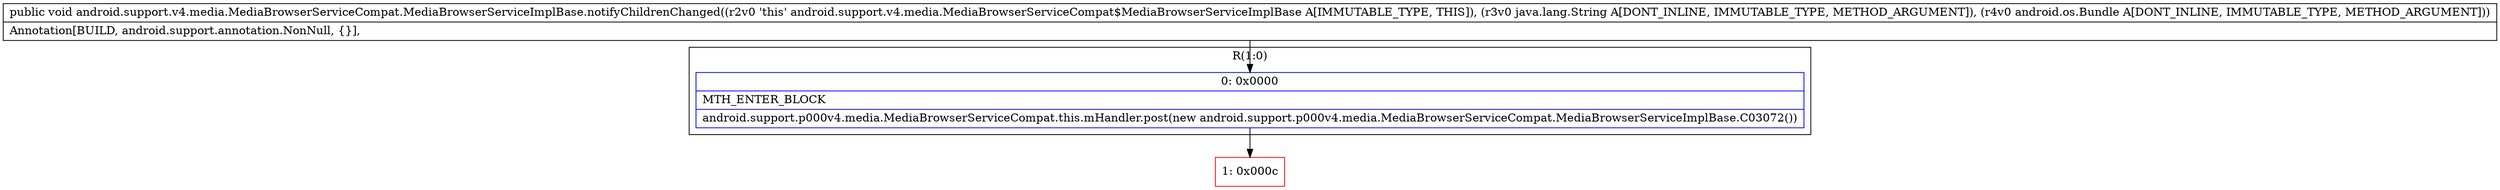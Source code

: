 digraph "CFG forandroid.support.v4.media.MediaBrowserServiceCompat.MediaBrowserServiceImplBase.notifyChildrenChanged(Ljava\/lang\/String;Landroid\/os\/Bundle;)V" {
subgraph cluster_Region_2098417886 {
label = "R(1:0)";
node [shape=record,color=blue];
Node_0 [shape=record,label="{0\:\ 0x0000|MTH_ENTER_BLOCK\l|android.support.p000v4.media.MediaBrowserServiceCompat.this.mHandler.post(new android.support.p000v4.media.MediaBrowserServiceCompat.MediaBrowserServiceImplBase.C03072())\l}"];
}
Node_1 [shape=record,color=red,label="{1\:\ 0x000c}"];
MethodNode[shape=record,label="{public void android.support.v4.media.MediaBrowserServiceCompat.MediaBrowserServiceImplBase.notifyChildrenChanged((r2v0 'this' android.support.v4.media.MediaBrowserServiceCompat$MediaBrowserServiceImplBase A[IMMUTABLE_TYPE, THIS]), (r3v0 java.lang.String A[DONT_INLINE, IMMUTABLE_TYPE, METHOD_ARGUMENT]), (r4v0 android.os.Bundle A[DONT_INLINE, IMMUTABLE_TYPE, METHOD_ARGUMENT]))  | Annotation[BUILD, android.support.annotation.NonNull, \{\}], \l}"];
MethodNode -> Node_0;
Node_0 -> Node_1;
}


